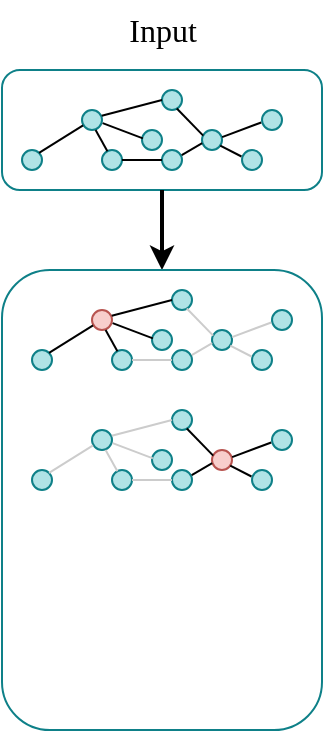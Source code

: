 <mxfile version="24.2.3" type="github">
  <diagram name="第 1 页" id="TztystWgPXiCostqaa8W">
    <mxGraphModel dx="779" dy="448" grid="1" gridSize="10" guides="1" tooltips="1" connect="1" arrows="1" fold="1" page="1" pageScale="1" pageWidth="827" pageHeight="1169" math="0" shadow="0">
      <root>
        <mxCell id="0" />
        <mxCell id="1" parent="0" />
        <mxCell id="P4-kjMKep5JRL_cxLgxr-1" value="" style="rounded=1;whiteSpace=wrap;html=1;fillColor=none;strokeColor=#0e8088;" vertex="1" parent="1">
          <mxGeometry x="320" y="590" width="160" height="60" as="geometry" />
        </mxCell>
        <mxCell id="P4-kjMKep5JRL_cxLgxr-2" value="" style="ellipse;whiteSpace=wrap;html=1;aspect=fixed;fillColor=#b0e3e6;strokeColor=#0e8088;" vertex="1" parent="1">
          <mxGeometry x="360" y="610" width="10" height="10" as="geometry" />
        </mxCell>
        <mxCell id="P4-kjMKep5JRL_cxLgxr-3" value="" style="ellipse;whiteSpace=wrap;html=1;aspect=fixed;fillColor=#b0e3e6;strokeColor=#0e8088;" vertex="1" parent="1">
          <mxGeometry x="330" y="630" width="10" height="10" as="geometry" />
        </mxCell>
        <mxCell id="P4-kjMKep5JRL_cxLgxr-4" value="" style="ellipse;whiteSpace=wrap;html=1;aspect=fixed;fillColor=#b0e3e6;strokeColor=#0e8088;" vertex="1" parent="1">
          <mxGeometry x="370" y="630" width="10" height="10" as="geometry" />
        </mxCell>
        <mxCell id="P4-kjMKep5JRL_cxLgxr-5" value="" style="ellipse;whiteSpace=wrap;html=1;aspect=fixed;fillColor=#b0e3e6;strokeColor=#0e8088;" vertex="1" parent="1">
          <mxGeometry x="400" y="600" width="10" height="10" as="geometry" />
        </mxCell>
        <mxCell id="P4-kjMKep5JRL_cxLgxr-6" value="" style="ellipse;whiteSpace=wrap;html=1;aspect=fixed;fillColor=#b0e3e6;strokeColor=#0e8088;" vertex="1" parent="1">
          <mxGeometry x="390" y="620" width="10" height="10" as="geometry" />
        </mxCell>
        <mxCell id="P4-kjMKep5JRL_cxLgxr-7" value="" style="ellipse;whiteSpace=wrap;html=1;aspect=fixed;fillColor=#b0e3e6;strokeColor=#0e8088;" vertex="1" parent="1">
          <mxGeometry x="420" y="620" width="10" height="10" as="geometry" />
        </mxCell>
        <mxCell id="P4-kjMKep5JRL_cxLgxr-8" value="" style="ellipse;whiteSpace=wrap;html=1;aspect=fixed;fillColor=#b0e3e6;strokeColor=#0e8088;" vertex="1" parent="1">
          <mxGeometry x="400" y="630" width="10" height="10" as="geometry" />
        </mxCell>
        <mxCell id="P4-kjMKep5JRL_cxLgxr-9" value="" style="ellipse;whiteSpace=wrap;html=1;aspect=fixed;fillColor=#b0e3e6;strokeColor=#0e8088;" vertex="1" parent="1">
          <mxGeometry x="450" y="610" width="10" height="10" as="geometry" />
        </mxCell>
        <mxCell id="P4-kjMKep5JRL_cxLgxr-10" value="" style="ellipse;whiteSpace=wrap;html=1;aspect=fixed;fillColor=#b0e3e6;strokeColor=#0e8088;" vertex="1" parent="1">
          <mxGeometry x="440" y="630" width="10" height="10" as="geometry" />
        </mxCell>
        <mxCell id="P4-kjMKep5JRL_cxLgxr-11" value="" style="endArrow=none;html=1;rounded=0;entryX=0;entryY=0.5;entryDx=0;entryDy=0;exitX=0.989;exitY=0.287;exitDx=0;exitDy=0;exitPerimeter=0;" edge="1" parent="1" source="P4-kjMKep5JRL_cxLgxr-2" target="P4-kjMKep5JRL_cxLgxr-5">
          <mxGeometry width="50" height="50" relative="1" as="geometry">
            <mxPoint x="290" y="600" as="sourcePoint" />
            <mxPoint x="340" y="550" as="targetPoint" />
          </mxGeometry>
        </mxCell>
        <mxCell id="P4-kjMKep5JRL_cxLgxr-12" value="" style="endArrow=none;html=1;rounded=0;entryX=0.054;entryY=0.77;entryDx=0;entryDy=0;exitX=1;exitY=0;exitDx=0;exitDy=0;entryPerimeter=0;" edge="1" parent="1" source="P4-kjMKep5JRL_cxLgxr-3" target="P4-kjMKep5JRL_cxLgxr-2">
          <mxGeometry width="50" height="50" relative="1" as="geometry">
            <mxPoint x="331" y="624.5" as="sourcePoint" />
            <mxPoint x="360" y="615.5" as="targetPoint" />
          </mxGeometry>
        </mxCell>
        <mxCell id="P4-kjMKep5JRL_cxLgxr-13" value="" style="endArrow=none;html=1;rounded=0;entryX=0.045;entryY=0.418;entryDx=0;entryDy=0;exitX=1.032;exitY=0.656;exitDx=0;exitDy=0;exitPerimeter=0;entryPerimeter=0;" edge="1" parent="1" source="P4-kjMKep5JRL_cxLgxr-2" target="P4-kjMKep5JRL_cxLgxr-6">
          <mxGeometry width="50" height="50" relative="1" as="geometry">
            <mxPoint x="349" y="641" as="sourcePoint" />
            <mxPoint x="371" y="628" as="targetPoint" />
          </mxGeometry>
        </mxCell>
        <mxCell id="P4-kjMKep5JRL_cxLgxr-14" value="" style="endArrow=none;html=1;rounded=0;entryX=0.06;entryY=0.282;entryDx=0;entryDy=0;exitX=0.74;exitY=0.928;exitDx=0;exitDy=0;exitPerimeter=0;entryPerimeter=0;" edge="1" parent="1" source="P4-kjMKep5JRL_cxLgxr-5" target="P4-kjMKep5JRL_cxLgxr-7">
          <mxGeometry width="50" height="50" relative="1" as="geometry">
            <mxPoint x="410" y="610" as="sourcePoint" />
            <mxPoint x="430" y="617" as="targetPoint" />
          </mxGeometry>
        </mxCell>
        <mxCell id="P4-kjMKep5JRL_cxLgxr-15" value="" style="endArrow=none;html=1;rounded=0;entryX=0.271;entryY=0.067;entryDx=0;entryDy=0;exitX=0.679;exitY=0.998;exitDx=0;exitDy=0;exitPerimeter=0;entryPerimeter=0;" edge="1" parent="1" source="P4-kjMKep5JRL_cxLgxr-2" target="P4-kjMKep5JRL_cxLgxr-4">
          <mxGeometry width="50" height="50" relative="1" as="geometry">
            <mxPoint x="346" y="620" as="sourcePoint" />
            <mxPoint x="360" y="634" as="targetPoint" />
          </mxGeometry>
        </mxCell>
        <mxCell id="P4-kjMKep5JRL_cxLgxr-16" value="" style="endArrow=none;html=1;rounded=0;entryX=0;entryY=0.5;entryDx=0;entryDy=0;exitX=1;exitY=0.5;exitDx=0;exitDy=0;" edge="1" parent="1" source="P4-kjMKep5JRL_cxLgxr-4" target="P4-kjMKep5JRL_cxLgxr-8">
          <mxGeometry width="50" height="50" relative="1" as="geometry">
            <mxPoint x="380" y="640" as="sourcePoint" />
            <mxPoint x="410" y="632" as="targetPoint" />
          </mxGeometry>
        </mxCell>
        <mxCell id="P4-kjMKep5JRL_cxLgxr-17" value="" style="endArrow=none;html=1;rounded=0;entryX=0.01;entryY=0.661;entryDx=0;entryDy=0;exitX=0.985;exitY=0.26;exitDx=0;exitDy=0;entryPerimeter=0;exitPerimeter=0;" edge="1" parent="1" source="P4-kjMKep5JRL_cxLgxr-8" target="P4-kjMKep5JRL_cxLgxr-7">
          <mxGeometry width="50" height="50" relative="1" as="geometry">
            <mxPoint x="390" y="645" as="sourcePoint" />
            <mxPoint x="410" y="645" as="targetPoint" />
          </mxGeometry>
        </mxCell>
        <mxCell id="P4-kjMKep5JRL_cxLgxr-18" value="" style="endArrow=none;html=1;rounded=0;entryX=-0.039;entryY=0.622;entryDx=0;entryDy=0;exitX=1.005;exitY=0.357;exitDx=0;exitDy=0;exitPerimeter=0;entryPerimeter=0;" edge="1" parent="1" source="P4-kjMKep5JRL_cxLgxr-7" target="P4-kjMKep5JRL_cxLgxr-9">
          <mxGeometry width="50" height="50" relative="1" as="geometry">
            <mxPoint x="417" y="619" as="sourcePoint" />
            <mxPoint x="431" y="633" as="targetPoint" />
          </mxGeometry>
        </mxCell>
        <mxCell id="P4-kjMKep5JRL_cxLgxr-19" value="" style="endArrow=none;html=1;rounded=0;entryX=-0.027;entryY=0.325;entryDx=0;entryDy=0;exitX=0.913;exitY=0.776;exitDx=0;exitDy=0;exitPerimeter=0;entryPerimeter=0;" edge="1" parent="1" source="P4-kjMKep5JRL_cxLgxr-7" target="P4-kjMKep5JRL_cxLgxr-10">
          <mxGeometry width="50" height="50" relative="1" as="geometry">
            <mxPoint x="440" y="634" as="sourcePoint" />
            <mxPoint x="460" y="626" as="targetPoint" />
          </mxGeometry>
        </mxCell>
        <mxCell id="P4-kjMKep5JRL_cxLgxr-20" value="&lt;font style=&quot;font-size: 16px;&quot; face=&quot;Times New Roman&quot;&gt;Input&lt;/font&gt;" style="text;html=1;align=center;verticalAlign=middle;resizable=0;points=[];autosize=1;strokeColor=none;fillColor=none;" vertex="1" parent="1">
          <mxGeometry x="370" y="555" width="60" height="30" as="geometry" />
        </mxCell>
        <mxCell id="P4-kjMKep5JRL_cxLgxr-21" value="" style="endArrow=classic;html=1;rounded=0;strokeWidth=2;" edge="1" parent="1">
          <mxGeometry width="50" height="50" relative="1" as="geometry">
            <mxPoint x="400" y="650" as="sourcePoint" />
            <mxPoint x="400" y="690" as="targetPoint" />
          </mxGeometry>
        </mxCell>
        <mxCell id="P4-kjMKep5JRL_cxLgxr-22" value="" style="rounded=1;whiteSpace=wrap;html=1;fillColor=none;strokeColor=#0e8088;" vertex="1" parent="1">
          <mxGeometry x="320" y="690" width="160" height="230" as="geometry" />
        </mxCell>
        <mxCell id="P4-kjMKep5JRL_cxLgxr-23" value="" style="ellipse;whiteSpace=wrap;html=1;aspect=fixed;fillColor=#f8cecc;strokeColor=#b85450;" vertex="1" parent="1">
          <mxGeometry x="365" y="710" width="10" height="10" as="geometry" />
        </mxCell>
        <mxCell id="P4-kjMKep5JRL_cxLgxr-24" value="" style="ellipse;whiteSpace=wrap;html=1;aspect=fixed;fillColor=#b0e3e6;strokeColor=#0e8088;" vertex="1" parent="1">
          <mxGeometry x="335" y="730" width="10" height="10" as="geometry" />
        </mxCell>
        <mxCell id="P4-kjMKep5JRL_cxLgxr-25" value="" style="ellipse;whiteSpace=wrap;html=1;aspect=fixed;fillColor=#b0e3e6;strokeColor=#0e8088;" vertex="1" parent="1">
          <mxGeometry x="375" y="730" width="10" height="10" as="geometry" />
        </mxCell>
        <mxCell id="P4-kjMKep5JRL_cxLgxr-26" value="" style="ellipse;whiteSpace=wrap;html=1;aspect=fixed;fillColor=#b0e3e6;strokeColor=#0e8088;" vertex="1" parent="1">
          <mxGeometry x="405" y="700" width="10" height="10" as="geometry" />
        </mxCell>
        <mxCell id="P4-kjMKep5JRL_cxLgxr-27" value="" style="ellipse;whiteSpace=wrap;html=1;aspect=fixed;fillColor=#b0e3e6;strokeColor=#0e8088;" vertex="1" parent="1">
          <mxGeometry x="395" y="720" width="10" height="10" as="geometry" />
        </mxCell>
        <mxCell id="P4-kjMKep5JRL_cxLgxr-28" value="" style="ellipse;whiteSpace=wrap;html=1;aspect=fixed;fillColor=#b0e3e6;strokeColor=#0e8088;" vertex="1" parent="1">
          <mxGeometry x="425" y="720" width="10" height="10" as="geometry" />
        </mxCell>
        <mxCell id="P4-kjMKep5JRL_cxLgxr-29" value="" style="ellipse;whiteSpace=wrap;html=1;aspect=fixed;fillColor=#b0e3e6;strokeColor=#0e8088;" vertex="1" parent="1">
          <mxGeometry x="405" y="730" width="10" height="10" as="geometry" />
        </mxCell>
        <mxCell id="P4-kjMKep5JRL_cxLgxr-30" value="" style="ellipse;whiteSpace=wrap;html=1;aspect=fixed;fillColor=#b0e3e6;strokeColor=#0e8088;" vertex="1" parent="1">
          <mxGeometry x="455" y="710" width="10" height="10" as="geometry" />
        </mxCell>
        <mxCell id="P4-kjMKep5JRL_cxLgxr-31" value="" style="ellipse;whiteSpace=wrap;html=1;aspect=fixed;fillColor=#b0e3e6;strokeColor=#0e8088;" vertex="1" parent="1">
          <mxGeometry x="445" y="730" width="10" height="10" as="geometry" />
        </mxCell>
        <mxCell id="P4-kjMKep5JRL_cxLgxr-32" value="" style="endArrow=none;html=1;rounded=0;entryX=0;entryY=0.5;entryDx=0;entryDy=0;exitX=0.989;exitY=0.287;exitDx=0;exitDy=0;exitPerimeter=0;" edge="1" parent="1" source="P4-kjMKep5JRL_cxLgxr-23" target="P4-kjMKep5JRL_cxLgxr-26">
          <mxGeometry width="50" height="50" relative="1" as="geometry">
            <mxPoint x="295" y="700" as="sourcePoint" />
            <mxPoint x="345" y="650" as="targetPoint" />
          </mxGeometry>
        </mxCell>
        <mxCell id="P4-kjMKep5JRL_cxLgxr-33" value="" style="endArrow=none;html=1;rounded=0;entryX=0.054;entryY=0.77;entryDx=0;entryDy=0;exitX=1;exitY=0;exitDx=0;exitDy=0;entryPerimeter=0;" edge="1" parent="1" source="P4-kjMKep5JRL_cxLgxr-24" target="P4-kjMKep5JRL_cxLgxr-23">
          <mxGeometry width="50" height="50" relative="1" as="geometry">
            <mxPoint x="336" y="724.5" as="sourcePoint" />
            <mxPoint x="365" y="715.5" as="targetPoint" />
          </mxGeometry>
        </mxCell>
        <mxCell id="P4-kjMKep5JRL_cxLgxr-34" value="" style="endArrow=none;html=1;rounded=0;entryX=0.045;entryY=0.418;entryDx=0;entryDy=0;exitX=1.032;exitY=0.656;exitDx=0;exitDy=0;exitPerimeter=0;entryPerimeter=0;" edge="1" parent="1" source="P4-kjMKep5JRL_cxLgxr-23" target="P4-kjMKep5JRL_cxLgxr-27">
          <mxGeometry width="50" height="50" relative="1" as="geometry">
            <mxPoint x="354" y="741" as="sourcePoint" />
            <mxPoint x="376" y="728" as="targetPoint" />
          </mxGeometry>
        </mxCell>
        <mxCell id="P4-kjMKep5JRL_cxLgxr-35" value="" style="endArrow=none;html=1;rounded=0;entryX=0.06;entryY=0.282;entryDx=0;entryDy=0;exitX=0.74;exitY=0.928;exitDx=0;exitDy=0;exitPerimeter=0;entryPerimeter=0;strokeColor=#CCCCCC;" edge="1" parent="1" source="P4-kjMKep5JRL_cxLgxr-26" target="P4-kjMKep5JRL_cxLgxr-28">
          <mxGeometry width="50" height="50" relative="1" as="geometry">
            <mxPoint x="415" y="710" as="sourcePoint" />
            <mxPoint x="435" y="717" as="targetPoint" />
          </mxGeometry>
        </mxCell>
        <mxCell id="P4-kjMKep5JRL_cxLgxr-36" value="" style="endArrow=none;html=1;rounded=0;entryX=0.271;entryY=0.067;entryDx=0;entryDy=0;exitX=0.679;exitY=0.998;exitDx=0;exitDy=0;exitPerimeter=0;entryPerimeter=0;" edge="1" parent="1" source="P4-kjMKep5JRL_cxLgxr-23" target="P4-kjMKep5JRL_cxLgxr-25">
          <mxGeometry width="50" height="50" relative="1" as="geometry">
            <mxPoint x="351" y="720" as="sourcePoint" />
            <mxPoint x="365" y="734" as="targetPoint" />
          </mxGeometry>
        </mxCell>
        <mxCell id="P4-kjMKep5JRL_cxLgxr-37" value="" style="endArrow=none;html=1;rounded=0;entryX=0;entryY=0.5;entryDx=0;entryDy=0;exitX=1;exitY=0.5;exitDx=0;exitDy=0;strokeColor=#CCCCCC;" edge="1" parent="1" source="P4-kjMKep5JRL_cxLgxr-25" target="P4-kjMKep5JRL_cxLgxr-29">
          <mxGeometry width="50" height="50" relative="1" as="geometry">
            <mxPoint x="385" y="740" as="sourcePoint" />
            <mxPoint x="415" y="732" as="targetPoint" />
          </mxGeometry>
        </mxCell>
        <mxCell id="P4-kjMKep5JRL_cxLgxr-38" value="" style="endArrow=none;html=1;rounded=0;entryX=0.01;entryY=0.661;entryDx=0;entryDy=0;exitX=0.985;exitY=0.26;exitDx=0;exitDy=0;entryPerimeter=0;exitPerimeter=0;strokeColor=#CCCCCC;" edge="1" parent="1" source="P4-kjMKep5JRL_cxLgxr-29" target="P4-kjMKep5JRL_cxLgxr-28">
          <mxGeometry width="50" height="50" relative="1" as="geometry">
            <mxPoint x="395" y="745" as="sourcePoint" />
            <mxPoint x="415" y="745" as="targetPoint" />
          </mxGeometry>
        </mxCell>
        <mxCell id="P4-kjMKep5JRL_cxLgxr-39" value="" style="endArrow=none;html=1;rounded=0;entryX=-0.039;entryY=0.622;entryDx=0;entryDy=0;exitX=1.005;exitY=0.357;exitDx=0;exitDy=0;exitPerimeter=0;entryPerimeter=0;strokeColor=#CCCCCC;" edge="1" parent="1" source="P4-kjMKep5JRL_cxLgxr-28" target="P4-kjMKep5JRL_cxLgxr-30">
          <mxGeometry width="50" height="50" relative="1" as="geometry">
            <mxPoint x="422" y="719" as="sourcePoint" />
            <mxPoint x="436" y="733" as="targetPoint" />
          </mxGeometry>
        </mxCell>
        <mxCell id="P4-kjMKep5JRL_cxLgxr-40" value="" style="endArrow=none;html=1;rounded=0;entryX=-0.027;entryY=0.325;entryDx=0;entryDy=0;exitX=0.913;exitY=0.776;exitDx=0;exitDy=0;exitPerimeter=0;entryPerimeter=0;strokeColor=#CCCCCC;" edge="1" parent="1" source="P4-kjMKep5JRL_cxLgxr-28" target="P4-kjMKep5JRL_cxLgxr-31">
          <mxGeometry width="50" height="50" relative="1" as="geometry">
            <mxPoint x="445" y="734" as="sourcePoint" />
            <mxPoint x="465" y="726" as="targetPoint" />
          </mxGeometry>
        </mxCell>
        <mxCell id="P4-kjMKep5JRL_cxLgxr-41" value="" style="ellipse;whiteSpace=wrap;html=1;aspect=fixed;fillColor=#b0e3e6;strokeColor=#0e8088;" vertex="1" parent="1">
          <mxGeometry x="365" y="770" width="10" height="10" as="geometry" />
        </mxCell>
        <mxCell id="P4-kjMKep5JRL_cxLgxr-42" value="" style="ellipse;whiteSpace=wrap;html=1;aspect=fixed;fillColor=#b0e3e6;strokeColor=#0e8088;" vertex="1" parent="1">
          <mxGeometry x="335" y="790" width="10" height="10" as="geometry" />
        </mxCell>
        <mxCell id="P4-kjMKep5JRL_cxLgxr-43" value="" style="ellipse;whiteSpace=wrap;html=1;aspect=fixed;fillColor=#b0e3e6;strokeColor=#0e8088;" vertex="1" parent="1">
          <mxGeometry x="375" y="790" width="10" height="10" as="geometry" />
        </mxCell>
        <mxCell id="P4-kjMKep5JRL_cxLgxr-44" value="" style="ellipse;whiteSpace=wrap;html=1;aspect=fixed;fillColor=#b0e3e6;strokeColor=#0e8088;" vertex="1" parent="1">
          <mxGeometry x="405" y="760" width="10" height="10" as="geometry" />
        </mxCell>
        <mxCell id="P4-kjMKep5JRL_cxLgxr-45" value="" style="ellipse;whiteSpace=wrap;html=1;aspect=fixed;fillColor=#b0e3e6;strokeColor=#0e8088;" vertex="1" parent="1">
          <mxGeometry x="395" y="780" width="10" height="10" as="geometry" />
        </mxCell>
        <mxCell id="P4-kjMKep5JRL_cxLgxr-46" value="" style="ellipse;whiteSpace=wrap;html=1;aspect=fixed;fillColor=#f8cecc;strokeColor=#b85450;" vertex="1" parent="1">
          <mxGeometry x="425" y="780" width="10" height="10" as="geometry" />
        </mxCell>
        <mxCell id="P4-kjMKep5JRL_cxLgxr-47" value="" style="ellipse;whiteSpace=wrap;html=1;aspect=fixed;fillColor=#b0e3e6;strokeColor=#0e8088;" vertex="1" parent="1">
          <mxGeometry x="405" y="790" width="10" height="10" as="geometry" />
        </mxCell>
        <mxCell id="P4-kjMKep5JRL_cxLgxr-48" value="" style="ellipse;whiteSpace=wrap;html=1;aspect=fixed;fillColor=#b0e3e6;strokeColor=#0e8088;" vertex="1" parent="1">
          <mxGeometry x="455" y="770" width="10" height="10" as="geometry" />
        </mxCell>
        <mxCell id="P4-kjMKep5JRL_cxLgxr-49" value="" style="ellipse;whiteSpace=wrap;html=1;aspect=fixed;fillColor=#b0e3e6;strokeColor=#0e8088;" vertex="1" parent="1">
          <mxGeometry x="445" y="790" width="10" height="10" as="geometry" />
        </mxCell>
        <mxCell id="P4-kjMKep5JRL_cxLgxr-50" value="" style="endArrow=none;html=1;rounded=0;entryX=0;entryY=0.5;entryDx=0;entryDy=0;exitX=0.989;exitY=0.287;exitDx=0;exitDy=0;exitPerimeter=0;strokeColor=#CCCCCC;" edge="1" parent="1" source="P4-kjMKep5JRL_cxLgxr-41" target="P4-kjMKep5JRL_cxLgxr-44">
          <mxGeometry width="50" height="50" relative="1" as="geometry">
            <mxPoint x="295" y="760" as="sourcePoint" />
            <mxPoint x="345" y="710" as="targetPoint" />
          </mxGeometry>
        </mxCell>
        <mxCell id="P4-kjMKep5JRL_cxLgxr-51" value="" style="endArrow=none;html=1;rounded=0;entryX=0.054;entryY=0.77;entryDx=0;entryDy=0;exitX=1;exitY=0;exitDx=0;exitDy=0;entryPerimeter=0;strokeColor=#CCCCCC;" edge="1" parent="1" source="P4-kjMKep5JRL_cxLgxr-42" target="P4-kjMKep5JRL_cxLgxr-41">
          <mxGeometry width="50" height="50" relative="1" as="geometry">
            <mxPoint x="336" y="784.5" as="sourcePoint" />
            <mxPoint x="365" y="775.5" as="targetPoint" />
          </mxGeometry>
        </mxCell>
        <mxCell id="P4-kjMKep5JRL_cxLgxr-52" value="" style="endArrow=none;html=1;rounded=0;entryX=0.045;entryY=0.418;entryDx=0;entryDy=0;exitX=1.032;exitY=0.656;exitDx=0;exitDy=0;exitPerimeter=0;entryPerimeter=0;strokeColor=#CCCCCC;" edge="1" parent="1" source="P4-kjMKep5JRL_cxLgxr-41" target="P4-kjMKep5JRL_cxLgxr-45">
          <mxGeometry width="50" height="50" relative="1" as="geometry">
            <mxPoint x="354" y="801" as="sourcePoint" />
            <mxPoint x="376" y="788" as="targetPoint" />
          </mxGeometry>
        </mxCell>
        <mxCell id="P4-kjMKep5JRL_cxLgxr-53" value="" style="endArrow=none;html=1;rounded=0;entryX=0.06;entryY=0.282;entryDx=0;entryDy=0;exitX=0.74;exitY=0.928;exitDx=0;exitDy=0;exitPerimeter=0;entryPerimeter=0;" edge="1" parent="1" source="P4-kjMKep5JRL_cxLgxr-44" target="P4-kjMKep5JRL_cxLgxr-46">
          <mxGeometry width="50" height="50" relative="1" as="geometry">
            <mxPoint x="415" y="770" as="sourcePoint" />
            <mxPoint x="435" y="777" as="targetPoint" />
          </mxGeometry>
        </mxCell>
        <mxCell id="P4-kjMKep5JRL_cxLgxr-54" value="" style="endArrow=none;html=1;rounded=0;entryX=0.271;entryY=0.067;entryDx=0;entryDy=0;exitX=0.679;exitY=0.998;exitDx=0;exitDy=0;exitPerimeter=0;entryPerimeter=0;strokeColor=#CCCCCC;" edge="1" parent="1" source="P4-kjMKep5JRL_cxLgxr-41" target="P4-kjMKep5JRL_cxLgxr-43">
          <mxGeometry width="50" height="50" relative="1" as="geometry">
            <mxPoint x="351" y="780" as="sourcePoint" />
            <mxPoint x="365" y="794" as="targetPoint" />
          </mxGeometry>
        </mxCell>
        <mxCell id="P4-kjMKep5JRL_cxLgxr-55" value="" style="endArrow=none;html=1;rounded=0;entryX=0;entryY=0.5;entryDx=0;entryDy=0;exitX=1;exitY=0.5;exitDx=0;exitDy=0;strokeColor=#CCCCCC;" edge="1" parent="1" source="P4-kjMKep5JRL_cxLgxr-43" target="P4-kjMKep5JRL_cxLgxr-47">
          <mxGeometry width="50" height="50" relative="1" as="geometry">
            <mxPoint x="385" y="800" as="sourcePoint" />
            <mxPoint x="415" y="792" as="targetPoint" />
          </mxGeometry>
        </mxCell>
        <mxCell id="P4-kjMKep5JRL_cxLgxr-56" value="" style="endArrow=none;html=1;rounded=0;entryX=0.01;entryY=0.661;entryDx=0;entryDy=0;exitX=0.985;exitY=0.26;exitDx=0;exitDy=0;entryPerimeter=0;exitPerimeter=0;" edge="1" parent="1" source="P4-kjMKep5JRL_cxLgxr-47" target="P4-kjMKep5JRL_cxLgxr-46">
          <mxGeometry width="50" height="50" relative="1" as="geometry">
            <mxPoint x="395" y="805" as="sourcePoint" />
            <mxPoint x="415" y="805" as="targetPoint" />
          </mxGeometry>
        </mxCell>
        <mxCell id="P4-kjMKep5JRL_cxLgxr-57" value="" style="endArrow=none;html=1;rounded=0;entryX=-0.039;entryY=0.622;entryDx=0;entryDy=0;exitX=1.005;exitY=0.357;exitDx=0;exitDy=0;exitPerimeter=0;entryPerimeter=0;" edge="1" parent="1" source="P4-kjMKep5JRL_cxLgxr-46" target="P4-kjMKep5JRL_cxLgxr-48">
          <mxGeometry width="50" height="50" relative="1" as="geometry">
            <mxPoint x="422" y="779" as="sourcePoint" />
            <mxPoint x="436" y="793" as="targetPoint" />
          </mxGeometry>
        </mxCell>
        <mxCell id="P4-kjMKep5JRL_cxLgxr-58" value="" style="endArrow=none;html=1;rounded=0;entryX=-0.027;entryY=0.325;entryDx=0;entryDy=0;exitX=0.913;exitY=0.776;exitDx=0;exitDy=0;exitPerimeter=0;entryPerimeter=0;" edge="1" parent="1" source="P4-kjMKep5JRL_cxLgxr-46" target="P4-kjMKep5JRL_cxLgxr-49">
          <mxGeometry width="50" height="50" relative="1" as="geometry">
            <mxPoint x="445" y="794" as="sourcePoint" />
            <mxPoint x="465" y="786" as="targetPoint" />
          </mxGeometry>
        </mxCell>
      </root>
    </mxGraphModel>
  </diagram>
</mxfile>
